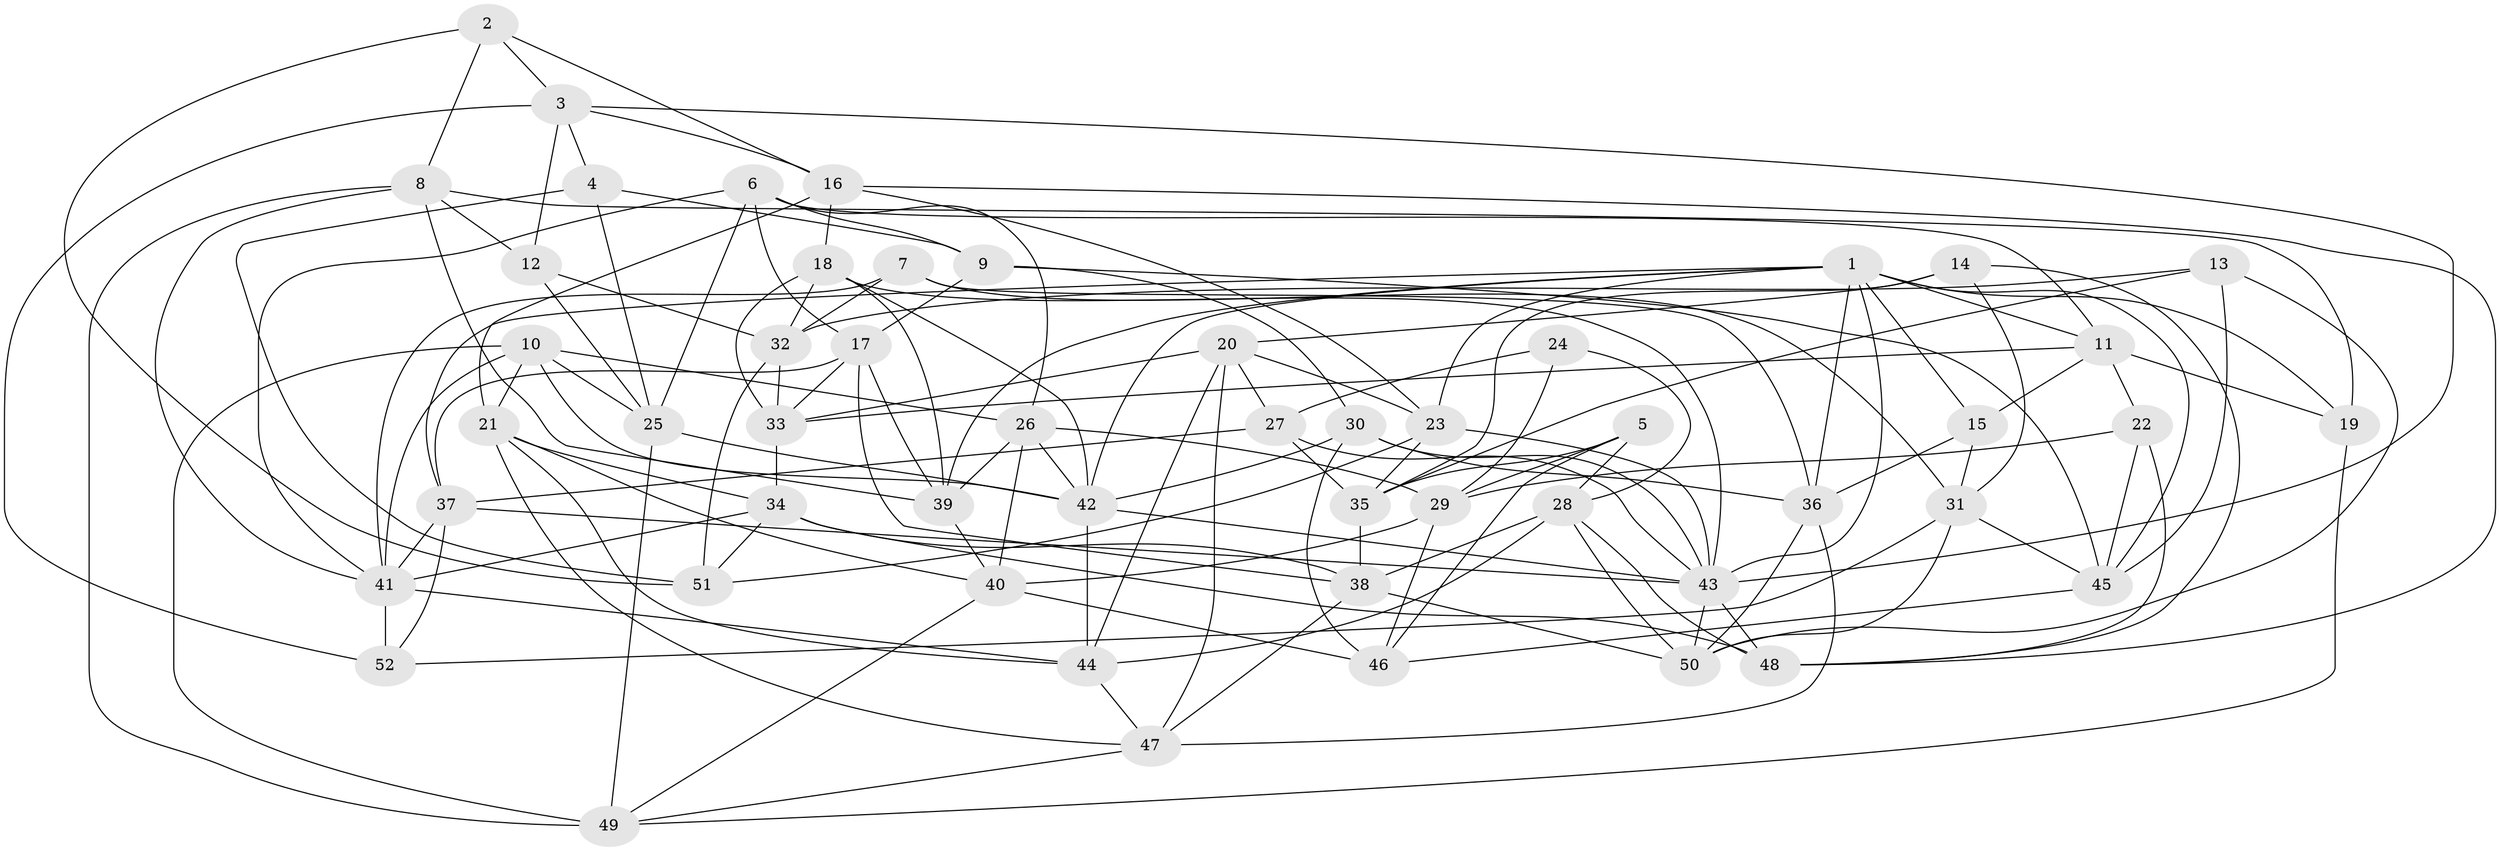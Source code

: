 // original degree distribution, {4: 1.0}
// Generated by graph-tools (version 1.1) at 2025/26/03/09/25 03:26:53]
// undirected, 52 vertices, 147 edges
graph export_dot {
graph [start="1"]
  node [color=gray90,style=filled];
  1;
  2;
  3;
  4;
  5;
  6;
  7;
  8;
  9;
  10;
  11;
  12;
  13;
  14;
  15;
  16;
  17;
  18;
  19;
  20;
  21;
  22;
  23;
  24;
  25;
  26;
  27;
  28;
  29;
  30;
  31;
  32;
  33;
  34;
  35;
  36;
  37;
  38;
  39;
  40;
  41;
  42;
  43;
  44;
  45;
  46;
  47;
  48;
  49;
  50;
  51;
  52;
  1 -- 11 [weight=1.0];
  1 -- 15 [weight=1.0];
  1 -- 19 [weight=1.0];
  1 -- 23 [weight=1.0];
  1 -- 36 [weight=1.0];
  1 -- 37 [weight=1.0];
  1 -- 39 [weight=1.0];
  1 -- 42 [weight=1.0];
  1 -- 43 [weight=1.0];
  1 -- 45 [weight=1.0];
  2 -- 3 [weight=1.0];
  2 -- 8 [weight=1.0];
  2 -- 16 [weight=1.0];
  2 -- 51 [weight=1.0];
  3 -- 4 [weight=1.0];
  3 -- 12 [weight=1.0];
  3 -- 16 [weight=1.0];
  3 -- 43 [weight=1.0];
  3 -- 52 [weight=1.0];
  4 -- 9 [weight=2.0];
  4 -- 25 [weight=1.0];
  4 -- 51 [weight=2.0];
  5 -- 28 [weight=1.0];
  5 -- 29 [weight=1.0];
  5 -- 35 [weight=1.0];
  5 -- 46 [weight=1.0];
  6 -- 9 [weight=1.0];
  6 -- 11 [weight=1.0];
  6 -- 17 [weight=1.0];
  6 -- 25 [weight=1.0];
  6 -- 26 [weight=1.0];
  6 -- 41 [weight=1.0];
  7 -- 31 [weight=1.0];
  7 -- 32 [weight=1.0];
  7 -- 36 [weight=1.0];
  7 -- 41 [weight=1.0];
  8 -- 12 [weight=1.0];
  8 -- 19 [weight=1.0];
  8 -- 39 [weight=1.0];
  8 -- 41 [weight=1.0];
  8 -- 49 [weight=1.0];
  9 -- 17 [weight=1.0];
  9 -- 30 [weight=1.0];
  9 -- 45 [weight=1.0];
  10 -- 21 [weight=1.0];
  10 -- 25 [weight=1.0];
  10 -- 26 [weight=1.0];
  10 -- 41 [weight=1.0];
  10 -- 42 [weight=1.0];
  10 -- 49 [weight=1.0];
  11 -- 15 [weight=1.0];
  11 -- 19 [weight=1.0];
  11 -- 22 [weight=1.0];
  11 -- 33 [weight=1.0];
  12 -- 25 [weight=1.0];
  12 -- 32 [weight=1.0];
  13 -- 32 [weight=1.0];
  13 -- 35 [weight=1.0];
  13 -- 45 [weight=1.0];
  13 -- 50 [weight=1.0];
  14 -- 20 [weight=1.0];
  14 -- 31 [weight=1.0];
  14 -- 35 [weight=1.0];
  14 -- 48 [weight=1.0];
  15 -- 31 [weight=1.0];
  15 -- 36 [weight=1.0];
  16 -- 18 [weight=1.0];
  16 -- 21 [weight=1.0];
  16 -- 23 [weight=1.0];
  16 -- 48 [weight=1.0];
  17 -- 33 [weight=1.0];
  17 -- 37 [weight=1.0];
  17 -- 38 [weight=1.0];
  17 -- 39 [weight=1.0];
  18 -- 32 [weight=1.0];
  18 -- 33 [weight=1.0];
  18 -- 39 [weight=1.0];
  18 -- 42 [weight=1.0];
  18 -- 43 [weight=1.0];
  19 -- 49 [weight=1.0];
  20 -- 23 [weight=1.0];
  20 -- 27 [weight=1.0];
  20 -- 33 [weight=1.0];
  20 -- 44 [weight=1.0];
  20 -- 47 [weight=1.0];
  21 -- 34 [weight=1.0];
  21 -- 40 [weight=1.0];
  21 -- 44 [weight=1.0];
  21 -- 47 [weight=1.0];
  22 -- 29 [weight=1.0];
  22 -- 45 [weight=1.0];
  22 -- 48 [weight=1.0];
  23 -- 35 [weight=1.0];
  23 -- 43 [weight=1.0];
  23 -- 51 [weight=1.0];
  24 -- 27 [weight=2.0];
  24 -- 28 [weight=1.0];
  24 -- 29 [weight=1.0];
  25 -- 42 [weight=1.0];
  25 -- 49 [weight=1.0];
  26 -- 29 [weight=1.0];
  26 -- 39 [weight=1.0];
  26 -- 40 [weight=1.0];
  26 -- 42 [weight=1.0];
  27 -- 35 [weight=1.0];
  27 -- 37 [weight=1.0];
  27 -- 43 [weight=1.0];
  28 -- 38 [weight=1.0];
  28 -- 44 [weight=1.0];
  28 -- 48 [weight=1.0];
  28 -- 50 [weight=1.0];
  29 -- 40 [weight=1.0];
  29 -- 46 [weight=1.0];
  30 -- 36 [weight=1.0];
  30 -- 42 [weight=1.0];
  30 -- 43 [weight=1.0];
  30 -- 46 [weight=2.0];
  31 -- 45 [weight=1.0];
  31 -- 50 [weight=1.0];
  31 -- 52 [weight=1.0];
  32 -- 33 [weight=1.0];
  32 -- 51 [weight=1.0];
  33 -- 34 [weight=1.0];
  34 -- 38 [weight=1.0];
  34 -- 41 [weight=1.0];
  34 -- 48 [weight=1.0];
  34 -- 51 [weight=1.0];
  35 -- 38 [weight=1.0];
  36 -- 47 [weight=1.0];
  36 -- 50 [weight=1.0];
  37 -- 41 [weight=1.0];
  37 -- 43 [weight=1.0];
  37 -- 52 [weight=1.0];
  38 -- 47 [weight=1.0];
  38 -- 50 [weight=1.0];
  39 -- 40 [weight=1.0];
  40 -- 46 [weight=1.0];
  40 -- 49 [weight=1.0];
  41 -- 44 [weight=1.0];
  41 -- 52 [weight=3.0];
  42 -- 43 [weight=1.0];
  42 -- 44 [weight=3.0];
  43 -- 48 [weight=1.0];
  43 -- 50 [weight=1.0];
  44 -- 47 [weight=1.0];
  45 -- 46 [weight=1.0];
  47 -- 49 [weight=1.0];
}
